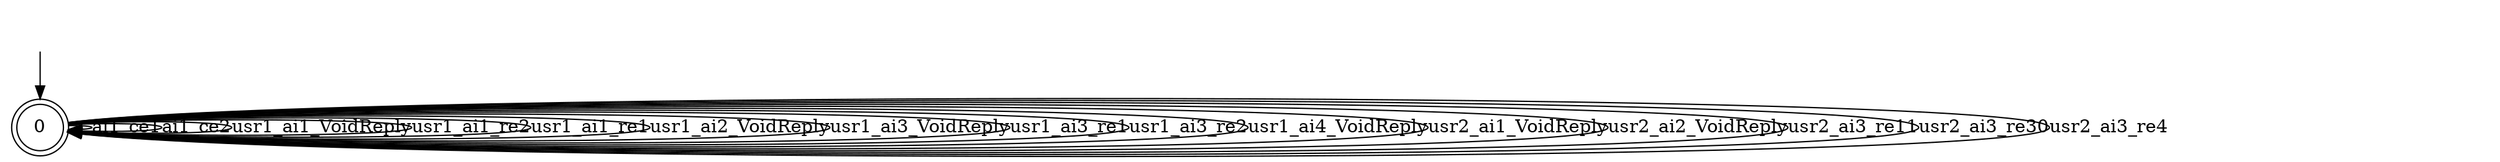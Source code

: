 digraph T1 {
0 [label="0", shape=doublecircle];
0 -> 0  [label="ai1_ce1"];
0 -> 0  [label="ai1_ce2"];
0 -> 0  [label="usr1_ai1_VoidReply"];
0 -> 0  [label="usr1_ai1_re2"];
0 -> 0  [label="usr1_ai1_re1"];
0 -> 0  [label="usr1_ai2_VoidReply"];
0 -> 0  [label="usr1_ai3_VoidReply"];
0 -> 0  [label="usr1_ai3_re1"];
0 -> 0  [label="usr1_ai3_re2"];
0 -> 0  [label="usr1_ai4_VoidReply"];
0 -> 0  [label="usr2_ai1_VoidReply"];
0 -> 0  [label="usr2_ai2_VoidReply"];
0 -> 0  [label="usr2_ai3_re11"];
0 -> 0  [label="usr2_ai3_re30"];
0 -> 0  [label="usr2_ai3_re4"];
__start0 [label="", shape=none];
__start0 -> 0  [label=""];
}
